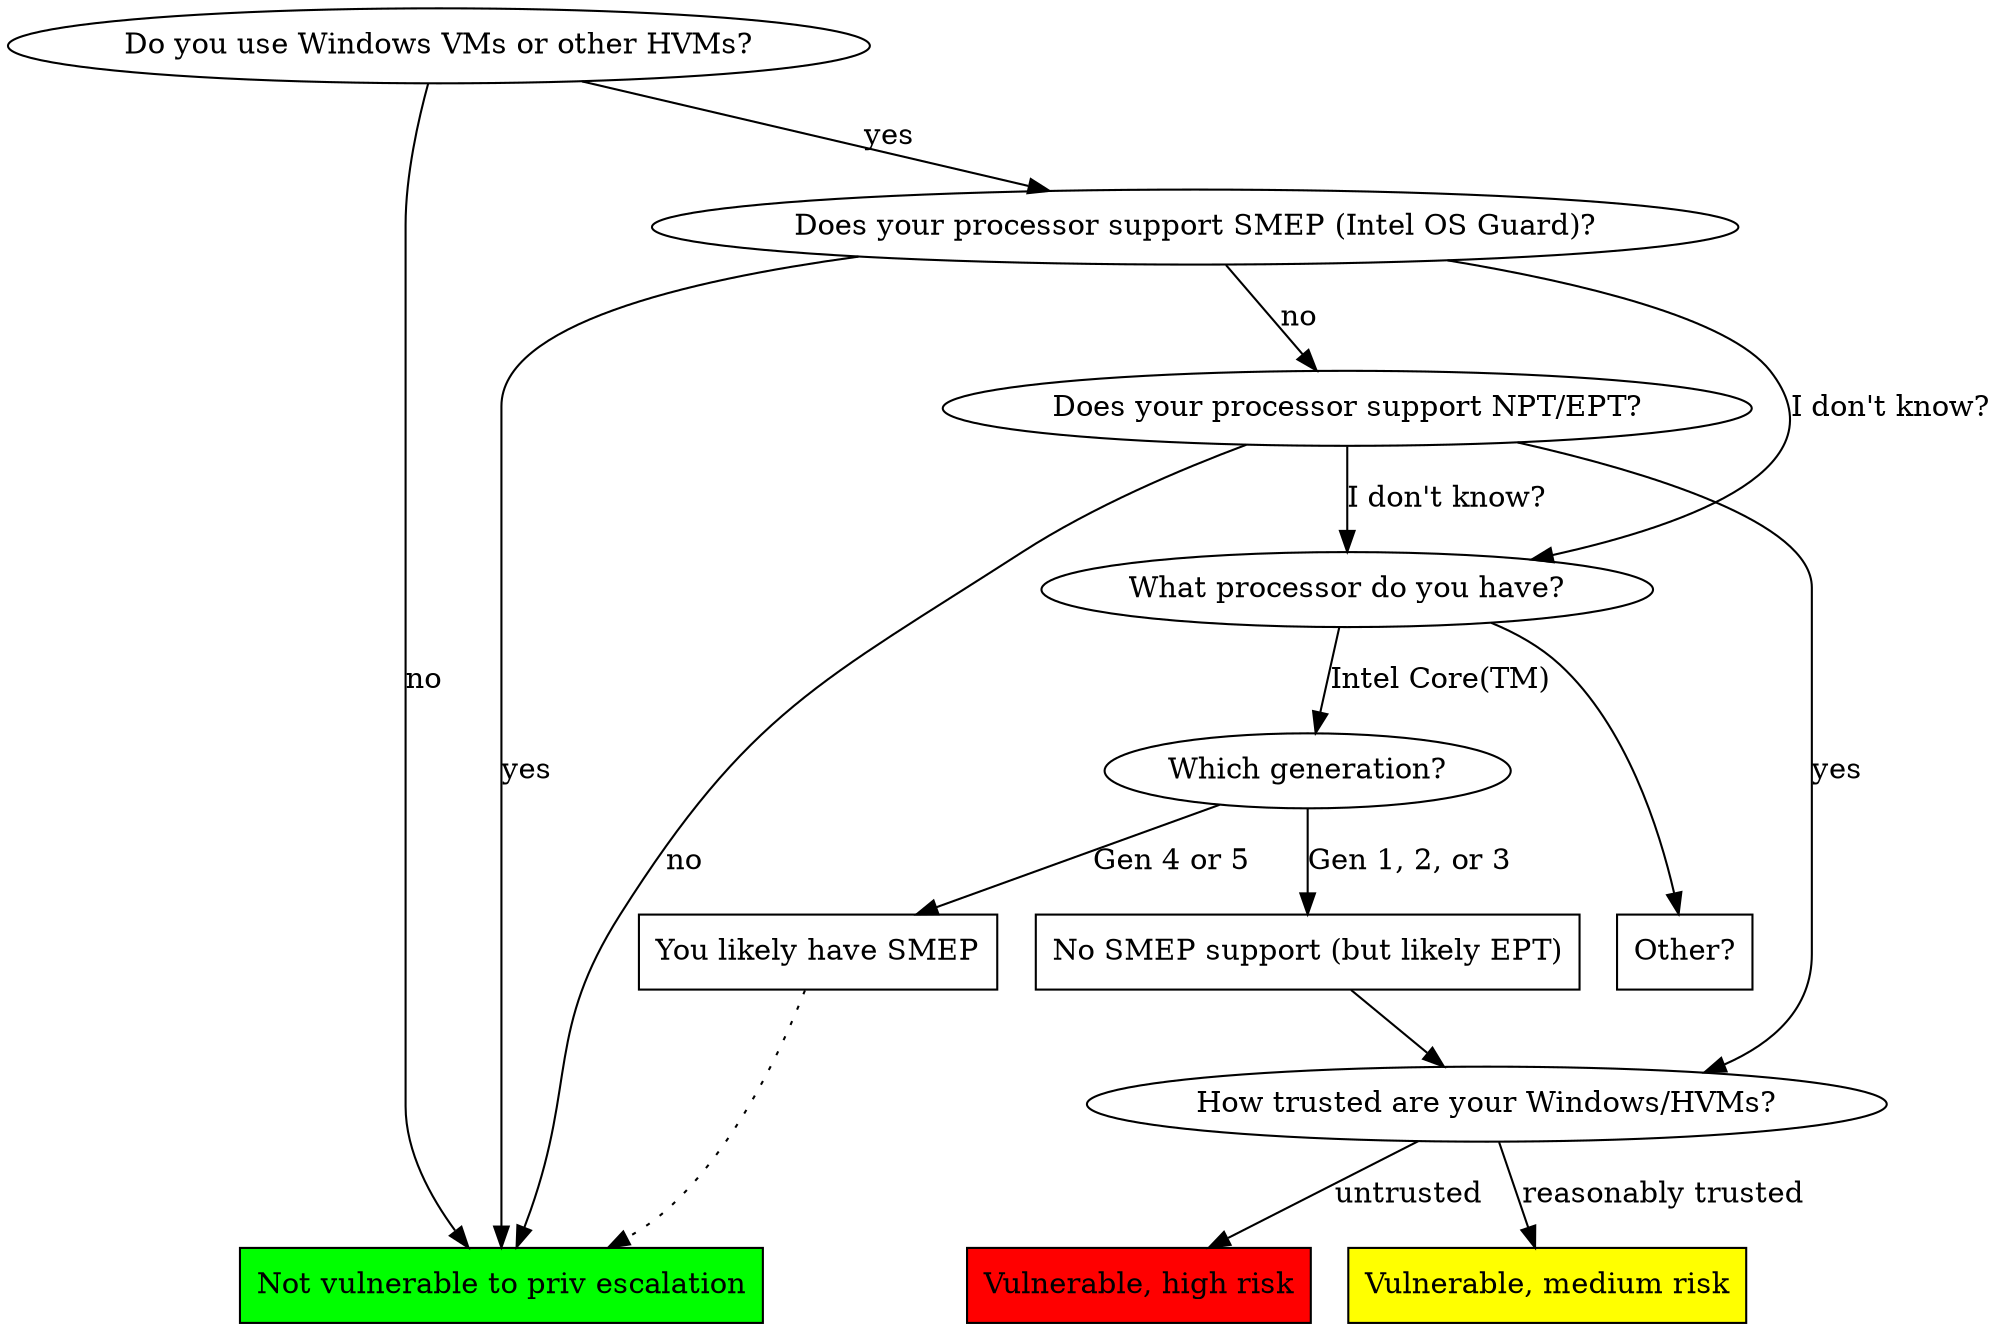 digraph {
        risk_high [
                label="Vulnerable, high risk",
                style=filled, fillcolor=red, shape=box,
        ];
        risk_medium [
                label="Vulnerable, medium risk",
                style=filled, fillcolor=yellow, shape=box,
        ];
        risk_low [
                label="Not vulnerable to priv escalation",
                style=filled, fillcolor=green, shape=box,
        ];
        { rank=same; risk_low; risk_medium; risk_high; }
        
        1 [label="Do you use Windows VMs or other HVMs?"];
        1 -> 2 [label="yes"];
        1 -> risk_low [label="no"];

        2 [label="Does your processor support SMEP (Intel OS Guard)?"];
        2 -> risk_low [label="yes"];
        2 -> 3 [label="no"];
        2 -> cpu_1 [label="I don't know?"];

        3 [label="Does your processor support NPT/EPT?"];
        3 -> risk_low [label="no", weight=0.5];
        3 -> 4 [label="yes"];
        3 -> cpu_1 [label="I don't know?"];

        4 [label="How trusted are your Windows/HVMs?"];
        4 -> risk_medium [label="reasonably trusted"];
        4 -> risk_high [label="untrusted"];     

        {
        cpu_1 [label="What processor do you have?"];
        cpu_2 [label="Which generation?"];
        cpu_other [label="Other?", shape=box];
        cpu_has_smep_likely [label="You likely have SMEP", shape=box];
        cpu_has_nosmep [label="No SMEP support (but likely EPT)", shape=box];
        cpu_1 -> cpu_2 [label="Intel Core(TM)"];
        cpu_1 -> cpu_other [weight=0.3];
        cpu_2 -> cpu_has_smep_likely [label="Gen 4 or 5"];
        cpu_2 -> cpu_has_nosmep [label="Gen 1, 2, or 3"];
        cpu_has_nosmep -> 4;
        cpu_has_smep_likely -> risk_low [style=dotted];
        
        { rank=same; cpu_other; cpu_has_nosmep; cpu_has_smep_likely; }
        }

}
